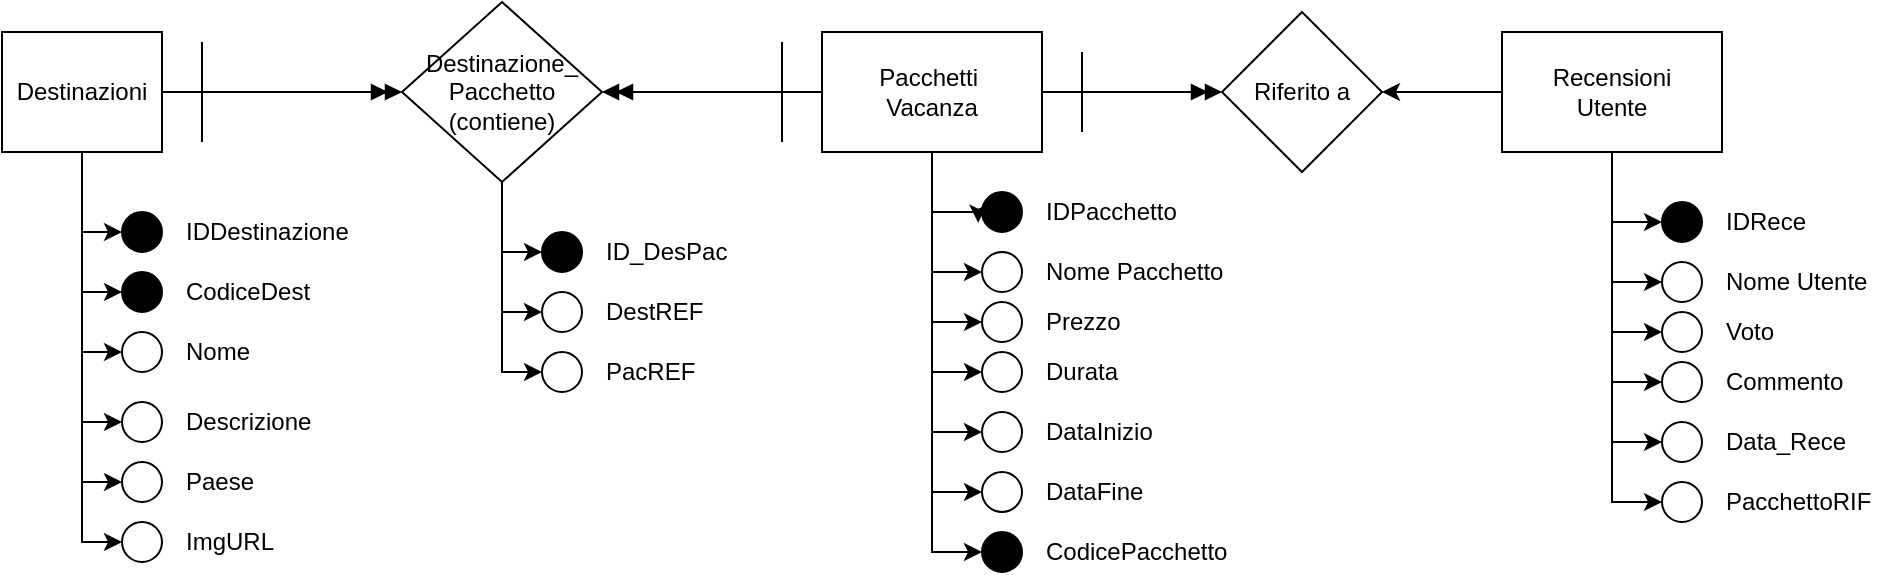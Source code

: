 <mxfile version="24.7.17">
  <diagram name="Pagina-1" id="1leHDxks10KG1B_L7mZ4">
    <mxGraphModel dx="1491" dy="621" grid="1" gridSize="10" guides="1" tooltips="1" connect="1" arrows="1" fold="1" page="1" pageScale="1" pageWidth="827" pageHeight="1169" math="0" shadow="0">
      <root>
        <mxCell id="0" />
        <mxCell id="1" parent="0" />
        <mxCell id="DnNoewlUdHZrhmsMBBOV-49" style="edgeStyle=orthogonalEdgeStyle;rounded=0;orthogonalLoop=1;jettySize=auto;html=1;exitX=1;exitY=0.5;exitDx=0;exitDy=0;entryX=0;entryY=0.5;entryDx=0;entryDy=0;endArrow=doubleBlock;endFill=1;" edge="1" parent="1" source="DnNoewlUdHZrhmsMBBOV-1" target="DnNoewlUdHZrhmsMBBOV-53">
          <mxGeometry relative="1" as="geometry">
            <mxPoint x="40" y="490" as="targetPoint" />
          </mxGeometry>
        </mxCell>
        <mxCell id="DnNoewlUdHZrhmsMBBOV-77" style="edgeStyle=orthogonalEdgeStyle;rounded=0;orthogonalLoop=1;jettySize=auto;html=1;exitX=0.5;exitY=1;exitDx=0;exitDy=0;entryX=0;entryY=0.5;entryDx=0;entryDy=0;" edge="1" parent="1" source="DnNoewlUdHZrhmsMBBOV-1" target="DnNoewlUdHZrhmsMBBOV-65">
          <mxGeometry relative="1" as="geometry" />
        </mxCell>
        <mxCell id="DnNoewlUdHZrhmsMBBOV-78" style="edgeStyle=orthogonalEdgeStyle;rounded=0;orthogonalLoop=1;jettySize=auto;html=1;exitX=0.5;exitY=1;exitDx=0;exitDy=0;entryX=0;entryY=0.5;entryDx=0;entryDy=0;" edge="1" parent="1" source="DnNoewlUdHZrhmsMBBOV-1" target="DnNoewlUdHZrhmsMBBOV-68">
          <mxGeometry relative="1" as="geometry" />
        </mxCell>
        <mxCell id="DnNoewlUdHZrhmsMBBOV-79" style="edgeStyle=orthogonalEdgeStyle;rounded=0;orthogonalLoop=1;jettySize=auto;html=1;exitX=0.5;exitY=1;exitDx=0;exitDy=0;entryX=0;entryY=0.5;entryDx=0;entryDy=0;" edge="1" parent="1" source="DnNoewlUdHZrhmsMBBOV-1" target="DnNoewlUdHZrhmsMBBOV-69">
          <mxGeometry relative="1" as="geometry" />
        </mxCell>
        <mxCell id="DnNoewlUdHZrhmsMBBOV-80" style="edgeStyle=orthogonalEdgeStyle;rounded=0;orthogonalLoop=1;jettySize=auto;html=1;exitX=0.5;exitY=1;exitDx=0;exitDy=0;entryX=0;entryY=0.5;entryDx=0;entryDy=0;" edge="1" parent="1" source="DnNoewlUdHZrhmsMBBOV-1" target="DnNoewlUdHZrhmsMBBOV-71">
          <mxGeometry relative="1" as="geometry" />
        </mxCell>
        <mxCell id="DnNoewlUdHZrhmsMBBOV-82" style="edgeStyle=orthogonalEdgeStyle;rounded=0;orthogonalLoop=1;jettySize=auto;html=1;exitX=0.5;exitY=1;exitDx=0;exitDy=0;entryX=0;entryY=0.5;entryDx=0;entryDy=0;" edge="1" parent="1" source="DnNoewlUdHZrhmsMBBOV-1" target="DnNoewlUdHZrhmsMBBOV-74">
          <mxGeometry relative="1" as="geometry" />
        </mxCell>
        <mxCell id="DnNoewlUdHZrhmsMBBOV-83" style="edgeStyle=orthogonalEdgeStyle;rounded=0;orthogonalLoop=1;jettySize=auto;html=1;exitX=0.5;exitY=1;exitDx=0;exitDy=0;entryX=0;entryY=0.5;entryDx=0;entryDy=0;" edge="1" parent="1" source="DnNoewlUdHZrhmsMBBOV-1" target="DnNoewlUdHZrhmsMBBOV-75">
          <mxGeometry relative="1" as="geometry" />
        </mxCell>
        <mxCell id="DnNoewlUdHZrhmsMBBOV-1" value="Destinazioni" style="rounded=0;whiteSpace=wrap;html=1;" vertex="1" parent="1">
          <mxGeometry x="-140" y="460" width="80" height="60" as="geometry" />
        </mxCell>
        <mxCell id="DnNoewlUdHZrhmsMBBOV-6" style="edgeStyle=orthogonalEdgeStyle;rounded=0;orthogonalLoop=1;jettySize=auto;html=1;entryX=0;entryY=0.5;entryDx=0;entryDy=0;endArrow=doubleBlock;endFill=1;" edge="1" parent="1" source="DnNoewlUdHZrhmsMBBOV-2" target="DnNoewlUdHZrhmsMBBOV-5">
          <mxGeometry relative="1" as="geometry" />
        </mxCell>
        <mxCell id="DnNoewlUdHZrhmsMBBOV-41" style="edgeStyle=orthogonalEdgeStyle;rounded=0;orthogonalLoop=1;jettySize=auto;html=1;exitX=0.5;exitY=1;exitDx=0;exitDy=0;entryX=0;entryY=0.5;entryDx=0;entryDy=0;" edge="1" parent="1" source="DnNoewlUdHZrhmsMBBOV-2" target="DnNoewlUdHZrhmsMBBOV-39">
          <mxGeometry relative="1" as="geometry" />
        </mxCell>
        <mxCell id="DnNoewlUdHZrhmsMBBOV-42" style="edgeStyle=orthogonalEdgeStyle;rounded=0;orthogonalLoop=1;jettySize=auto;html=1;exitX=0.5;exitY=1;exitDx=0;exitDy=0;entryX=0;entryY=0.5;entryDx=0;entryDy=0;" edge="1" parent="1" source="DnNoewlUdHZrhmsMBBOV-2" target="DnNoewlUdHZrhmsMBBOV-35">
          <mxGeometry relative="1" as="geometry" />
        </mxCell>
        <mxCell id="DnNoewlUdHZrhmsMBBOV-43" style="edgeStyle=orthogonalEdgeStyle;rounded=0;orthogonalLoop=1;jettySize=auto;html=1;exitX=0.5;exitY=1;exitDx=0;exitDy=0;entryX=0;entryY=0.5;entryDx=0;entryDy=0;" edge="1" parent="1" source="DnNoewlUdHZrhmsMBBOV-2" target="DnNoewlUdHZrhmsMBBOV-32">
          <mxGeometry relative="1" as="geometry" />
        </mxCell>
        <mxCell id="DnNoewlUdHZrhmsMBBOV-44" style="edgeStyle=orthogonalEdgeStyle;rounded=0;orthogonalLoop=1;jettySize=auto;html=1;exitX=0.5;exitY=1;exitDx=0;exitDy=0;entryX=0;entryY=0.5;entryDx=0;entryDy=0;" edge="1" parent="1" source="DnNoewlUdHZrhmsMBBOV-2" target="DnNoewlUdHZrhmsMBBOV-30">
          <mxGeometry relative="1" as="geometry" />
        </mxCell>
        <mxCell id="DnNoewlUdHZrhmsMBBOV-45" style="edgeStyle=orthogonalEdgeStyle;rounded=0;orthogonalLoop=1;jettySize=auto;html=1;exitX=0.5;exitY=1;exitDx=0;exitDy=0;entryX=0;entryY=0.5;entryDx=0;entryDy=0;" edge="1" parent="1" source="DnNoewlUdHZrhmsMBBOV-2" target="DnNoewlUdHZrhmsMBBOV-28">
          <mxGeometry relative="1" as="geometry" />
        </mxCell>
        <mxCell id="DnNoewlUdHZrhmsMBBOV-46" style="edgeStyle=orthogonalEdgeStyle;rounded=0;orthogonalLoop=1;jettySize=auto;html=1;exitX=0.5;exitY=1;exitDx=0;exitDy=0;entryX=0;entryY=0.5;entryDx=0;entryDy=0;" edge="1" parent="1" source="DnNoewlUdHZrhmsMBBOV-2" target="DnNoewlUdHZrhmsMBBOV-26">
          <mxGeometry relative="1" as="geometry" />
        </mxCell>
        <mxCell id="DnNoewlUdHZrhmsMBBOV-50" style="edgeStyle=orthogonalEdgeStyle;rounded=0;orthogonalLoop=1;jettySize=auto;html=1;exitX=0;exitY=0.5;exitDx=0;exitDy=0;entryX=1;entryY=0.5;entryDx=0;entryDy=0;endArrow=doubleBlock;endFill=1;" edge="1" parent="1" source="DnNoewlUdHZrhmsMBBOV-2" target="DnNoewlUdHZrhmsMBBOV-53">
          <mxGeometry relative="1" as="geometry">
            <mxPoint x="170" y="490" as="targetPoint" />
          </mxGeometry>
        </mxCell>
        <mxCell id="DnNoewlUdHZrhmsMBBOV-2" value="Pacchetti&amp;nbsp;&lt;div&gt;Vacanza&lt;/div&gt;" style="rounded=0;whiteSpace=wrap;html=1;" vertex="1" parent="1">
          <mxGeometry x="270" y="460" width="110" height="60" as="geometry" />
        </mxCell>
        <mxCell id="DnNoewlUdHZrhmsMBBOV-4" style="edgeStyle=orthogonalEdgeStyle;rounded=0;orthogonalLoop=1;jettySize=auto;html=1;" edge="1" parent="1" source="DnNoewlUdHZrhmsMBBOV-3" target="DnNoewlUdHZrhmsMBBOV-5">
          <mxGeometry relative="1" as="geometry">
            <mxPoint x="560" y="490" as="targetPoint" />
          </mxGeometry>
        </mxCell>
        <mxCell id="DnNoewlUdHZrhmsMBBOV-16" style="edgeStyle=orthogonalEdgeStyle;rounded=0;orthogonalLoop=1;jettySize=auto;html=1;exitX=0.5;exitY=1;exitDx=0;exitDy=0;entryX=0;entryY=0.5;entryDx=0;entryDy=0;" edge="1" parent="1" source="DnNoewlUdHZrhmsMBBOV-3" target="DnNoewlUdHZrhmsMBBOV-8">
          <mxGeometry relative="1" as="geometry" />
        </mxCell>
        <mxCell id="DnNoewlUdHZrhmsMBBOV-17" style="edgeStyle=orthogonalEdgeStyle;rounded=0;orthogonalLoop=1;jettySize=auto;html=1;exitX=0.5;exitY=1;exitDx=0;exitDy=0;entryX=0;entryY=0.5;entryDx=0;entryDy=0;" edge="1" parent="1" source="DnNoewlUdHZrhmsMBBOV-3" target="DnNoewlUdHZrhmsMBBOV-10">
          <mxGeometry relative="1" as="geometry" />
        </mxCell>
        <mxCell id="DnNoewlUdHZrhmsMBBOV-22" style="edgeStyle=orthogonalEdgeStyle;rounded=0;orthogonalLoop=1;jettySize=auto;html=1;exitX=0.5;exitY=1;exitDx=0;exitDy=0;entryX=0;entryY=0.5;entryDx=0;entryDy=0;" edge="1" parent="1" source="DnNoewlUdHZrhmsMBBOV-3" target="DnNoewlUdHZrhmsMBBOV-20">
          <mxGeometry relative="1" as="geometry" />
        </mxCell>
        <mxCell id="DnNoewlUdHZrhmsMBBOV-23" style="edgeStyle=orthogonalEdgeStyle;rounded=0;orthogonalLoop=1;jettySize=auto;html=1;exitX=0.5;exitY=1;exitDx=0;exitDy=0;entryX=0;entryY=0.5;entryDx=0;entryDy=0;" edge="1" parent="1" source="DnNoewlUdHZrhmsMBBOV-3" target="DnNoewlUdHZrhmsMBBOV-12">
          <mxGeometry relative="1" as="geometry" />
        </mxCell>
        <mxCell id="DnNoewlUdHZrhmsMBBOV-24" style="edgeStyle=orthogonalEdgeStyle;rounded=0;orthogonalLoop=1;jettySize=auto;html=1;exitX=0.5;exitY=1;exitDx=0;exitDy=0;entryX=0;entryY=0.5;entryDx=0;entryDy=0;" edge="1" parent="1" source="DnNoewlUdHZrhmsMBBOV-3" target="DnNoewlUdHZrhmsMBBOV-14">
          <mxGeometry relative="1" as="geometry" />
        </mxCell>
        <mxCell id="DnNoewlUdHZrhmsMBBOV-25" style="edgeStyle=orthogonalEdgeStyle;rounded=0;orthogonalLoop=1;jettySize=auto;html=1;exitX=0.5;exitY=1;exitDx=0;exitDy=0;entryX=0;entryY=0.5;entryDx=0;entryDy=0;" edge="1" parent="1" source="DnNoewlUdHZrhmsMBBOV-3" target="DnNoewlUdHZrhmsMBBOV-19">
          <mxGeometry relative="1" as="geometry" />
        </mxCell>
        <mxCell id="DnNoewlUdHZrhmsMBBOV-3" value="Recensioni&lt;div&gt;Utente&lt;/div&gt;" style="rounded=0;whiteSpace=wrap;html=1;" vertex="1" parent="1">
          <mxGeometry x="610" y="460" width="110" height="60" as="geometry" />
        </mxCell>
        <mxCell id="DnNoewlUdHZrhmsMBBOV-5" value="Riferito a" style="rhombus;whiteSpace=wrap;html=1;" vertex="1" parent="1">
          <mxGeometry x="470" y="450" width="80" height="80" as="geometry" />
        </mxCell>
        <mxCell id="DnNoewlUdHZrhmsMBBOV-7" value="" style="endArrow=none;html=1;rounded=0;" edge="1" parent="1">
          <mxGeometry width="50" height="50" relative="1" as="geometry">
            <mxPoint x="400" y="510" as="sourcePoint" />
            <mxPoint x="400" y="470" as="targetPoint" />
          </mxGeometry>
        </mxCell>
        <mxCell id="DnNoewlUdHZrhmsMBBOV-8" value="" style="ellipse;whiteSpace=wrap;html=1;aspect=fixed;" vertex="1" parent="1">
          <mxGeometry x="690" y="575" width="20" height="20" as="geometry" />
        </mxCell>
        <mxCell id="DnNoewlUdHZrhmsMBBOV-9" value="Nome Utente" style="text;html=1;align=left;verticalAlign=middle;whiteSpace=wrap;rounded=0;" vertex="1" parent="1">
          <mxGeometry x="720" y="570" width="80" height="30" as="geometry" />
        </mxCell>
        <mxCell id="DnNoewlUdHZrhmsMBBOV-10" value="" style="ellipse;whiteSpace=wrap;html=1;aspect=fixed;" vertex="1" parent="1">
          <mxGeometry x="690" y="600" width="20" height="20" as="geometry" />
        </mxCell>
        <mxCell id="DnNoewlUdHZrhmsMBBOV-11" value="Voto" style="text;html=1;align=left;verticalAlign=middle;whiteSpace=wrap;rounded=0;" vertex="1" parent="1">
          <mxGeometry x="720" y="595" width="80" height="30" as="geometry" />
        </mxCell>
        <mxCell id="DnNoewlUdHZrhmsMBBOV-12" value="" style="ellipse;whiteSpace=wrap;html=1;aspect=fixed;" vertex="1" parent="1">
          <mxGeometry x="690" y="625" width="20" height="20" as="geometry" />
        </mxCell>
        <mxCell id="DnNoewlUdHZrhmsMBBOV-13" value="Commento" style="text;html=1;align=left;verticalAlign=middle;whiteSpace=wrap;rounded=0;" vertex="1" parent="1">
          <mxGeometry x="720" y="620" width="80" height="30" as="geometry" />
        </mxCell>
        <mxCell id="DnNoewlUdHZrhmsMBBOV-14" value="" style="ellipse;whiteSpace=wrap;html=1;aspect=fixed;" vertex="1" parent="1">
          <mxGeometry x="690" y="655" width="20" height="20" as="geometry" />
        </mxCell>
        <mxCell id="DnNoewlUdHZrhmsMBBOV-15" value="Data_Rece" style="text;html=1;align=left;verticalAlign=middle;whiteSpace=wrap;rounded=0;" vertex="1" parent="1">
          <mxGeometry x="720" y="650" width="80" height="30" as="geometry" />
        </mxCell>
        <mxCell id="DnNoewlUdHZrhmsMBBOV-18" value="PacchettoRIF" style="text;html=1;align=left;verticalAlign=middle;whiteSpace=wrap;rounded=0;" vertex="1" parent="1">
          <mxGeometry x="720" y="680" width="80" height="30" as="geometry" />
        </mxCell>
        <mxCell id="DnNoewlUdHZrhmsMBBOV-19" value="" style="ellipse;whiteSpace=wrap;html=1;aspect=fixed;" vertex="1" parent="1">
          <mxGeometry x="690" y="685" width="20" height="20" as="geometry" />
        </mxCell>
        <mxCell id="DnNoewlUdHZrhmsMBBOV-20" value="" style="ellipse;whiteSpace=wrap;html=1;aspect=fixed;strokeColor=#000000;fillColor=#000000;" vertex="1" parent="1">
          <mxGeometry x="690" y="545" width="20" height="20" as="geometry" />
        </mxCell>
        <mxCell id="DnNoewlUdHZrhmsMBBOV-21" value="IDRece" style="text;html=1;align=left;verticalAlign=middle;whiteSpace=wrap;rounded=0;" vertex="1" parent="1">
          <mxGeometry x="720" y="540" width="80" height="30" as="geometry" />
        </mxCell>
        <mxCell id="DnNoewlUdHZrhmsMBBOV-26" value="" style="ellipse;whiteSpace=wrap;html=1;aspect=fixed;" vertex="1" parent="1">
          <mxGeometry x="350" y="570" width="20" height="20" as="geometry" />
        </mxCell>
        <mxCell id="DnNoewlUdHZrhmsMBBOV-27" value="Nome Pacchetto" style="text;html=1;align=left;verticalAlign=middle;whiteSpace=wrap;rounded=0;" vertex="1" parent="1">
          <mxGeometry x="380" y="565" width="110" height="30" as="geometry" />
        </mxCell>
        <mxCell id="DnNoewlUdHZrhmsMBBOV-28" value="" style="ellipse;whiteSpace=wrap;html=1;aspect=fixed;" vertex="1" parent="1">
          <mxGeometry x="350" y="595" width="20" height="20" as="geometry" />
        </mxCell>
        <mxCell id="DnNoewlUdHZrhmsMBBOV-29" value="Prezzo" style="text;html=1;align=left;verticalAlign=middle;whiteSpace=wrap;rounded=0;" vertex="1" parent="1">
          <mxGeometry x="380" y="590" width="80" height="30" as="geometry" />
        </mxCell>
        <mxCell id="DnNoewlUdHZrhmsMBBOV-30" value="" style="ellipse;whiteSpace=wrap;html=1;aspect=fixed;" vertex="1" parent="1">
          <mxGeometry x="350" y="620" width="20" height="20" as="geometry" />
        </mxCell>
        <mxCell id="DnNoewlUdHZrhmsMBBOV-31" value="Durata" style="text;html=1;align=left;verticalAlign=middle;whiteSpace=wrap;rounded=0;" vertex="1" parent="1">
          <mxGeometry x="380" y="615" width="80" height="30" as="geometry" />
        </mxCell>
        <mxCell id="DnNoewlUdHZrhmsMBBOV-32" value="" style="ellipse;whiteSpace=wrap;html=1;aspect=fixed;" vertex="1" parent="1">
          <mxGeometry x="350" y="650" width="20" height="20" as="geometry" />
        </mxCell>
        <mxCell id="DnNoewlUdHZrhmsMBBOV-33" value="DataInizio" style="text;html=1;align=left;verticalAlign=middle;whiteSpace=wrap;rounded=0;" vertex="1" parent="1">
          <mxGeometry x="380" y="645" width="80" height="30" as="geometry" />
        </mxCell>
        <mxCell id="DnNoewlUdHZrhmsMBBOV-34" value="DataFine" style="text;html=1;align=left;verticalAlign=middle;whiteSpace=wrap;rounded=0;" vertex="1" parent="1">
          <mxGeometry x="380" y="675" width="80" height="30" as="geometry" />
        </mxCell>
        <mxCell id="DnNoewlUdHZrhmsMBBOV-35" value="" style="ellipse;whiteSpace=wrap;html=1;aspect=fixed;" vertex="1" parent="1">
          <mxGeometry x="350" y="680" width="20" height="20" as="geometry" />
        </mxCell>
        <mxCell id="DnNoewlUdHZrhmsMBBOV-36" value="IDPacchetto" style="text;html=1;align=left;verticalAlign=middle;whiteSpace=wrap;rounded=0;" vertex="1" parent="1">
          <mxGeometry x="380" y="535" width="80" height="30" as="geometry" />
        </mxCell>
        <mxCell id="DnNoewlUdHZrhmsMBBOV-37" value="" style="ellipse;whiteSpace=wrap;html=1;aspect=fixed;fillColor=#000000;" vertex="1" parent="1">
          <mxGeometry x="350" y="540" width="20" height="20" as="geometry" />
        </mxCell>
        <mxCell id="DnNoewlUdHZrhmsMBBOV-39" value="" style="ellipse;whiteSpace=wrap;html=1;aspect=fixed;fillColor=#000000;" vertex="1" parent="1">
          <mxGeometry x="350" y="710" width="20" height="20" as="geometry" />
        </mxCell>
        <mxCell id="DnNoewlUdHZrhmsMBBOV-40" value="CodicePacchetto" style="text;html=1;align=left;verticalAlign=middle;whiteSpace=wrap;rounded=0;" vertex="1" parent="1">
          <mxGeometry x="380" y="705" width="80" height="30" as="geometry" />
        </mxCell>
        <mxCell id="DnNoewlUdHZrhmsMBBOV-47" style="edgeStyle=orthogonalEdgeStyle;rounded=0;orthogonalLoop=1;jettySize=auto;html=1;exitX=0.5;exitY=1;exitDx=0;exitDy=0;entryX=-0.097;entryY=0.767;entryDx=0;entryDy=0;entryPerimeter=0;" edge="1" parent="1" source="DnNoewlUdHZrhmsMBBOV-2" target="DnNoewlUdHZrhmsMBBOV-37">
          <mxGeometry relative="1" as="geometry">
            <Array as="points">
              <mxPoint x="325" y="550" />
              <mxPoint x="348" y="550" />
            </Array>
          </mxGeometry>
        </mxCell>
        <mxCell id="DnNoewlUdHZrhmsMBBOV-51" value="" style="endArrow=none;html=1;rounded=0;" edge="1" parent="1">
          <mxGeometry width="50" height="50" relative="1" as="geometry">
            <mxPoint x="-40" y="515" as="sourcePoint" />
            <mxPoint x="-40" y="465" as="targetPoint" />
          </mxGeometry>
        </mxCell>
        <mxCell id="DnNoewlUdHZrhmsMBBOV-61" style="edgeStyle=orthogonalEdgeStyle;rounded=0;orthogonalLoop=1;jettySize=auto;html=1;exitX=0.5;exitY=1;exitDx=0;exitDy=0;entryX=0;entryY=0.5;entryDx=0;entryDy=0;" edge="1" parent="1" source="DnNoewlUdHZrhmsMBBOV-53" target="DnNoewlUdHZrhmsMBBOV-55">
          <mxGeometry relative="1" as="geometry" />
        </mxCell>
        <mxCell id="DnNoewlUdHZrhmsMBBOV-62" style="edgeStyle=orthogonalEdgeStyle;rounded=0;orthogonalLoop=1;jettySize=auto;html=1;exitX=0.5;exitY=1;exitDx=0;exitDy=0;entryX=0;entryY=0.5;entryDx=0;entryDy=0;" edge="1" parent="1" source="DnNoewlUdHZrhmsMBBOV-53" target="DnNoewlUdHZrhmsMBBOV-57">
          <mxGeometry relative="1" as="geometry" />
        </mxCell>
        <mxCell id="DnNoewlUdHZrhmsMBBOV-63" style="edgeStyle=orthogonalEdgeStyle;rounded=0;orthogonalLoop=1;jettySize=auto;html=1;exitX=0.5;exitY=1;exitDx=0;exitDy=0;entryX=0;entryY=0.5;entryDx=0;entryDy=0;" edge="1" parent="1" source="DnNoewlUdHZrhmsMBBOV-53" target="DnNoewlUdHZrhmsMBBOV-60">
          <mxGeometry relative="1" as="geometry" />
        </mxCell>
        <mxCell id="DnNoewlUdHZrhmsMBBOV-53" value="Destinazione_&lt;div&gt;Pacchetto&lt;/div&gt;&lt;div&gt;(contiene)&lt;/div&gt;" style="rhombus;whiteSpace=wrap;html=1;" vertex="1" parent="1">
          <mxGeometry x="60" y="445" width="100" height="90" as="geometry" />
        </mxCell>
        <mxCell id="DnNoewlUdHZrhmsMBBOV-55" value="" style="ellipse;whiteSpace=wrap;html=1;aspect=fixed;fillColor=#000000;" vertex="1" parent="1">
          <mxGeometry x="130" y="560" width="20" height="20" as="geometry" />
        </mxCell>
        <mxCell id="DnNoewlUdHZrhmsMBBOV-56" value="ID_DesPac" style="text;html=1;align=left;verticalAlign=middle;whiteSpace=wrap;rounded=0;" vertex="1" parent="1">
          <mxGeometry x="160" y="555" width="80" height="30" as="geometry" />
        </mxCell>
        <mxCell id="DnNoewlUdHZrhmsMBBOV-57" value="" style="ellipse;whiteSpace=wrap;html=1;aspect=fixed;" vertex="1" parent="1">
          <mxGeometry x="130" y="590" width="20" height="20" as="geometry" />
        </mxCell>
        <mxCell id="DnNoewlUdHZrhmsMBBOV-58" value="DestREF" style="text;html=1;align=left;verticalAlign=middle;whiteSpace=wrap;rounded=0;" vertex="1" parent="1">
          <mxGeometry x="160" y="585" width="80" height="30" as="geometry" />
        </mxCell>
        <mxCell id="DnNoewlUdHZrhmsMBBOV-59" value="PacREF" style="text;html=1;align=left;verticalAlign=middle;whiteSpace=wrap;rounded=0;" vertex="1" parent="1">
          <mxGeometry x="160" y="615" width="80" height="30" as="geometry" />
        </mxCell>
        <mxCell id="DnNoewlUdHZrhmsMBBOV-60" value="" style="ellipse;whiteSpace=wrap;html=1;aspect=fixed;" vertex="1" parent="1">
          <mxGeometry x="130" y="620" width="20" height="20" as="geometry" />
        </mxCell>
        <mxCell id="DnNoewlUdHZrhmsMBBOV-64" value="" style="endArrow=none;html=1;rounded=0;" edge="1" parent="1">
          <mxGeometry width="50" height="50" relative="1" as="geometry">
            <mxPoint x="250" y="515" as="sourcePoint" />
            <mxPoint x="250" y="465" as="targetPoint" />
          </mxGeometry>
        </mxCell>
        <mxCell id="DnNoewlUdHZrhmsMBBOV-65" value="" style="ellipse;whiteSpace=wrap;html=1;aspect=fixed;fillColor=#000000;" vertex="1" parent="1">
          <mxGeometry x="-80" y="550" width="20" height="20" as="geometry" />
        </mxCell>
        <mxCell id="DnNoewlUdHZrhmsMBBOV-66" value="IDDestinazione" style="text;html=1;align=left;verticalAlign=middle;whiteSpace=wrap;rounded=0;" vertex="1" parent="1">
          <mxGeometry x="-50" y="545" width="80" height="30" as="geometry" />
        </mxCell>
        <mxCell id="DnNoewlUdHZrhmsMBBOV-67" value="CodiceDest" style="text;html=1;align=left;verticalAlign=middle;whiteSpace=wrap;rounded=0;" vertex="1" parent="1">
          <mxGeometry x="-50" y="575" width="80" height="30" as="geometry" />
        </mxCell>
        <mxCell id="DnNoewlUdHZrhmsMBBOV-68" value="" style="ellipse;whiteSpace=wrap;html=1;aspect=fixed;fillColor=#000000;" vertex="1" parent="1">
          <mxGeometry x="-80" y="580" width="20" height="20" as="geometry" />
        </mxCell>
        <mxCell id="DnNoewlUdHZrhmsMBBOV-69" value="" style="ellipse;whiteSpace=wrap;html=1;aspect=fixed;" vertex="1" parent="1">
          <mxGeometry x="-80" y="610" width="20" height="20" as="geometry" />
        </mxCell>
        <mxCell id="DnNoewlUdHZrhmsMBBOV-70" value="Nome" style="text;html=1;align=left;verticalAlign=middle;whiteSpace=wrap;rounded=0;" vertex="1" parent="1">
          <mxGeometry x="-50" y="605" width="80" height="30" as="geometry" />
        </mxCell>
        <mxCell id="DnNoewlUdHZrhmsMBBOV-71" value="" style="ellipse;whiteSpace=wrap;html=1;aspect=fixed;" vertex="1" parent="1">
          <mxGeometry x="-80" y="645" width="20" height="20" as="geometry" />
        </mxCell>
        <mxCell id="DnNoewlUdHZrhmsMBBOV-72" value="Descrizione" style="text;html=1;align=left;verticalAlign=middle;whiteSpace=wrap;rounded=0;" vertex="1" parent="1">
          <mxGeometry x="-50" y="640" width="80" height="30" as="geometry" />
        </mxCell>
        <mxCell id="DnNoewlUdHZrhmsMBBOV-73" value="Paese" style="text;html=1;align=left;verticalAlign=middle;whiteSpace=wrap;rounded=0;" vertex="1" parent="1">
          <mxGeometry x="-50" y="670" width="80" height="30" as="geometry" />
        </mxCell>
        <mxCell id="DnNoewlUdHZrhmsMBBOV-74" value="" style="ellipse;whiteSpace=wrap;html=1;aspect=fixed;" vertex="1" parent="1">
          <mxGeometry x="-80" y="675" width="20" height="20" as="geometry" />
        </mxCell>
        <mxCell id="DnNoewlUdHZrhmsMBBOV-75" value="" style="ellipse;whiteSpace=wrap;html=1;aspect=fixed;" vertex="1" parent="1">
          <mxGeometry x="-80" y="705" width="20" height="20" as="geometry" />
        </mxCell>
        <mxCell id="DnNoewlUdHZrhmsMBBOV-76" value="ImgURL" style="text;html=1;align=left;verticalAlign=middle;whiteSpace=wrap;rounded=0;" vertex="1" parent="1">
          <mxGeometry x="-50" y="700" width="80" height="30" as="geometry" />
        </mxCell>
      </root>
    </mxGraphModel>
  </diagram>
</mxfile>
